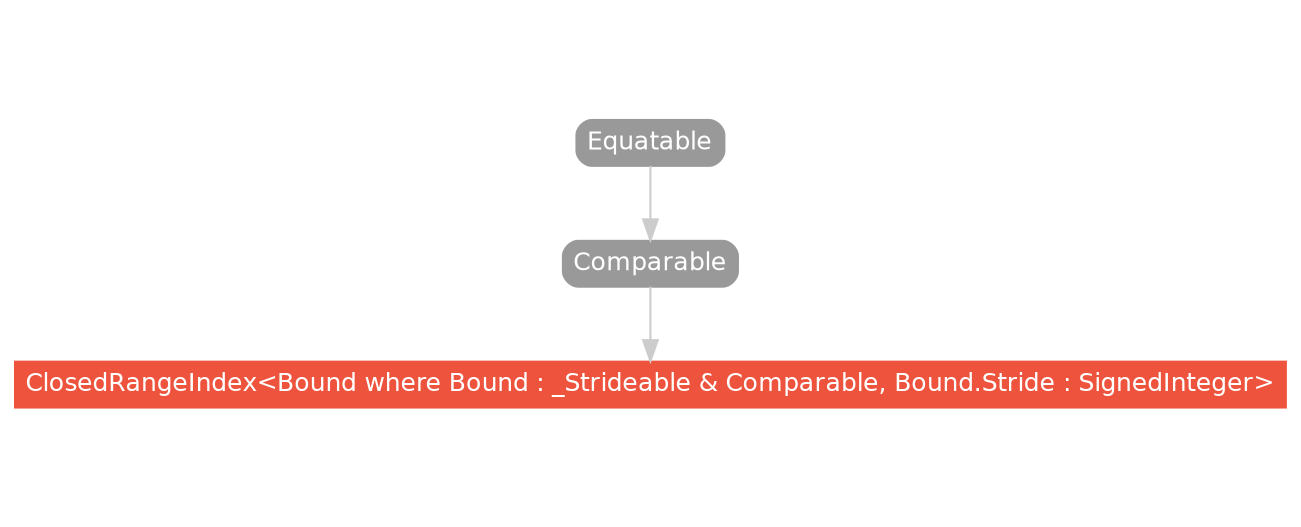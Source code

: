 strict digraph "ClosedRangeIndex<Bound where Bound : _Strideable & Comparable, Bound.Stride : SignedInteger> - Type Hierarchy - SwiftDoc.org" {
    pad="0.1,0.8"
    node [shape=box, style="filled,rounded", color="#999999", fillcolor="#999999", fontcolor=white, fontname=Helvetica, fontnames="Helvetica,sansserif", fontsize=12, margin="0.07,0.05", height="0.3"]
    edge [color="#cccccc"]
    "ClosedRangeIndex<Bound where Bound : _Strideable & Comparable, Bound.Stride : SignedInteger>" [URL="/type/ClosedRangeIndex/", style="filled", fillcolor="#ee543d", color="#ee543d"]
    "Comparable" [URL="/protocol/Comparable/hierarchy/"]
    "Equatable" [URL="/protocol/Equatable/hierarchy/"]    "Comparable" -> "ClosedRangeIndex<Bound where Bound : _Strideable & Comparable, Bound.Stride : SignedInteger>"
    "Equatable" -> "Comparable"
    subgraph Types {
        rank = max; "ClosedRangeIndex<Bound where Bound : _Strideable & Comparable, Bound.Stride : SignedInteger>";
    }
}